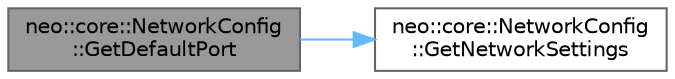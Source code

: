 digraph "neo::core::NetworkConfig::GetDefaultPort"
{
 // LATEX_PDF_SIZE
  bgcolor="transparent";
  edge [fontname=Helvetica,fontsize=10,labelfontname=Helvetica,labelfontsize=10];
  node [fontname=Helvetica,fontsize=10,shape=box,height=0.2,width=0.4];
  rankdir="LR";
  Node1 [id="Node000001",label="neo::core::NetworkConfig\l::GetDefaultPort",height=0.2,width=0.4,color="gray40", fillcolor="grey60", style="filled", fontcolor="black",tooltip="Get default port for service on network."];
  Node1 -> Node2 [id="edge1_Node000001_Node000002",color="steelblue1",style="solid",tooltip=" "];
  Node2 [id="Node000002",label="neo::core::NetworkConfig\l::GetNetworkSettings",height=0.2,width=0.4,color="grey40", fillcolor="white", style="filled",URL="$classneo_1_1core_1_1_network_config.html#a5ca45bd926f8fd64e281cd719dce77c9",tooltip="Get network settings by name."];
}
